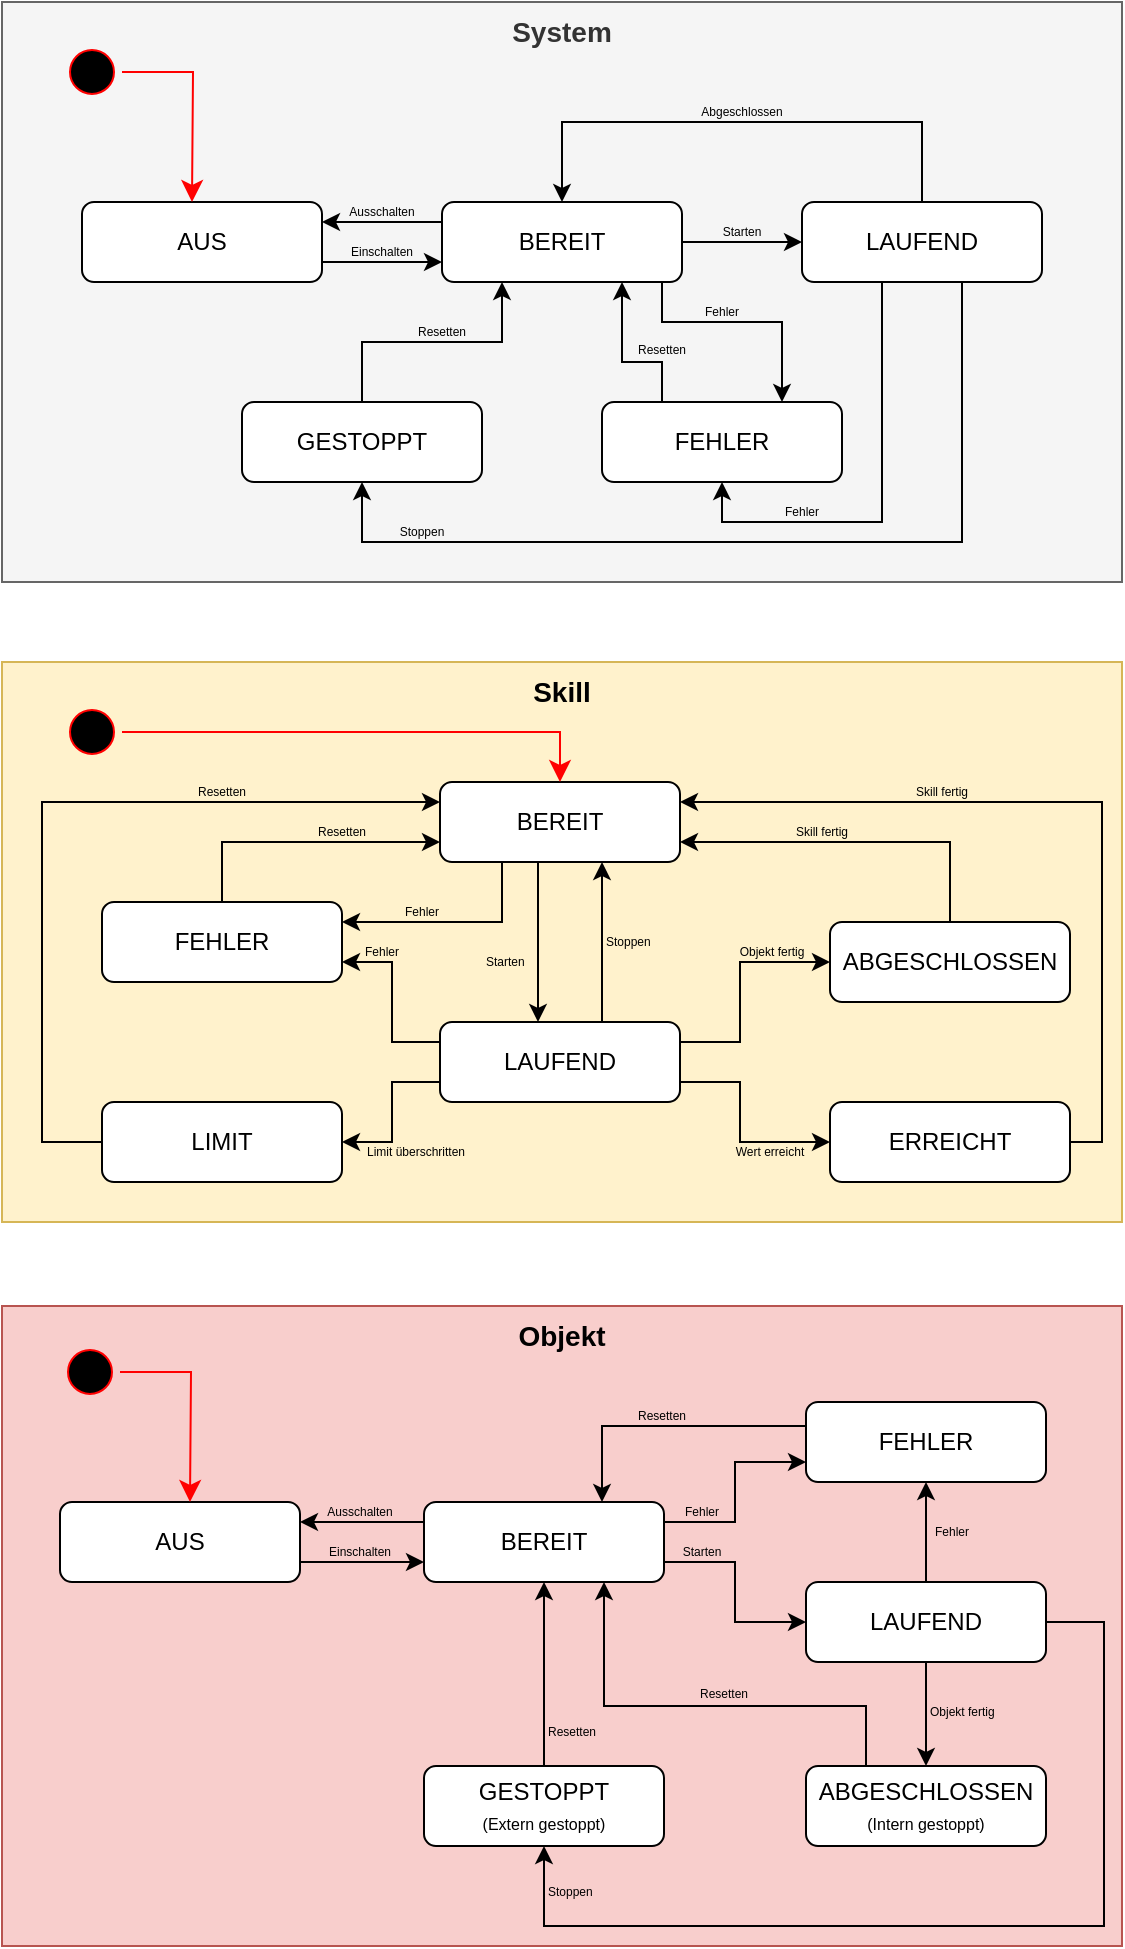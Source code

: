 <mxfile version="24.7.17">
  <diagram name="Seite-1" id="nUT34G9xeOLYj0SszjcQ">
    <mxGraphModel dx="989" dy="532" grid="1" gridSize="10" guides="1" tooltips="1" connect="1" arrows="1" fold="1" page="1" pageScale="1" pageWidth="827" pageHeight="1169" math="0" shadow="0">
      <root>
        <mxCell id="0" />
        <mxCell id="1" parent="0" />
        <mxCell id="TMbh94kAc-SO85xrON7S-218" value="" style="group" parent="1" vertex="1" connectable="0">
          <mxGeometry x="120" y="40" width="560" height="290" as="geometry" />
        </mxCell>
        <mxCell id="TMbh94kAc-SO85xrON7S-1" value="&lt;b&gt;&lt;font style=&quot;font-size: 14px;&quot;&gt;System&lt;/font&gt;&lt;/b&gt;" style="rounded=0;whiteSpace=wrap;html=1;fillColor=#f5f5f5;fontColor=#333333;strokeColor=#666666;verticalAlign=top;container=0;" parent="TMbh94kAc-SO85xrON7S-218" vertex="1">
          <mxGeometry width="560" height="290" as="geometry" />
        </mxCell>
        <mxCell id="TMbh94kAc-SO85xrON7S-23" style="edgeStyle=orthogonalEdgeStyle;rounded=0;orthogonalLoop=1;jettySize=auto;html=1;entryX=0;entryY=0.75;entryDx=0;entryDy=0;" parent="TMbh94kAc-SO85xrON7S-218" source="TMbh94kAc-SO85xrON7S-6" target="TMbh94kAc-SO85xrON7S-7" edge="1">
          <mxGeometry relative="1" as="geometry">
            <Array as="points">
              <mxPoint x="180" y="130" />
              <mxPoint x="180" y="130" />
            </Array>
          </mxGeometry>
        </mxCell>
        <mxCell id="TMbh94kAc-SO85xrON7S-6" value="AUS" style="rounded=1;whiteSpace=wrap;html=1;container=0;" parent="TMbh94kAc-SO85xrON7S-218" vertex="1">
          <mxGeometry x="40" y="100" width="120" height="40" as="geometry" />
        </mxCell>
        <mxCell id="TMbh94kAc-SO85xrON7S-14" style="edgeStyle=orthogonalEdgeStyle;rounded=0;orthogonalLoop=1;jettySize=auto;html=1;" parent="TMbh94kAc-SO85xrON7S-218" source="TMbh94kAc-SO85xrON7S-7" target="TMbh94kAc-SO85xrON7S-9" edge="1">
          <mxGeometry relative="1" as="geometry" />
        </mxCell>
        <mxCell id="TMbh94kAc-SO85xrON7S-24" style="edgeStyle=orthogonalEdgeStyle;rounded=0;orthogonalLoop=1;jettySize=auto;html=1;entryX=1;entryY=0.25;entryDx=0;entryDy=0;" parent="TMbh94kAc-SO85xrON7S-218" source="TMbh94kAc-SO85xrON7S-7" target="TMbh94kAc-SO85xrON7S-6" edge="1">
          <mxGeometry relative="1" as="geometry">
            <Array as="points">
              <mxPoint x="190" y="110" />
              <mxPoint x="190" y="110" />
            </Array>
          </mxGeometry>
        </mxCell>
        <mxCell id="TMbh94kAc-SO85xrON7S-52" style="edgeStyle=orthogonalEdgeStyle;rounded=0;orthogonalLoop=1;jettySize=auto;html=1;entryX=0.75;entryY=0;entryDx=0;entryDy=0;" parent="TMbh94kAc-SO85xrON7S-218" source="TMbh94kAc-SO85xrON7S-7" target="TMbh94kAc-SO85xrON7S-10" edge="1">
          <mxGeometry relative="1" as="geometry">
            <Array as="points">
              <mxPoint x="330" y="160" />
              <mxPoint x="390" y="160" />
            </Array>
          </mxGeometry>
        </mxCell>
        <mxCell id="TMbh94kAc-SO85xrON7S-7" value="BEREIT" style="rounded=1;whiteSpace=wrap;html=1;container=0;" parent="TMbh94kAc-SO85xrON7S-218" vertex="1">
          <mxGeometry x="220" y="100" width="120" height="40" as="geometry" />
        </mxCell>
        <mxCell id="TMbh94kAc-SO85xrON7S-20" style="edgeStyle=orthogonalEdgeStyle;rounded=0;orthogonalLoop=1;jettySize=auto;html=1;entryX=0.25;entryY=1;entryDx=0;entryDy=0;" parent="TMbh94kAc-SO85xrON7S-218" source="TMbh94kAc-SO85xrON7S-8" target="TMbh94kAc-SO85xrON7S-7" edge="1">
          <mxGeometry relative="1" as="geometry" />
        </mxCell>
        <mxCell id="TMbh94kAc-SO85xrON7S-8" value="GESTOPPT" style="rounded=1;whiteSpace=wrap;html=1;container=0;" parent="TMbh94kAc-SO85xrON7S-218" vertex="1">
          <mxGeometry x="120" y="200" width="120" height="40" as="geometry" />
        </mxCell>
        <mxCell id="TMbh94kAc-SO85xrON7S-15" style="edgeStyle=orthogonalEdgeStyle;rounded=0;orthogonalLoop=1;jettySize=auto;html=1;entryX=0.5;entryY=0;entryDx=0;entryDy=0;" parent="TMbh94kAc-SO85xrON7S-218" source="TMbh94kAc-SO85xrON7S-9" target="TMbh94kAc-SO85xrON7S-7" edge="1">
          <mxGeometry relative="1" as="geometry">
            <Array as="points">
              <mxPoint x="460" y="60" />
              <mxPoint x="280" y="60" />
            </Array>
          </mxGeometry>
        </mxCell>
        <mxCell id="TMbh94kAc-SO85xrON7S-16" style="edgeStyle=orthogonalEdgeStyle;rounded=0;orthogonalLoop=1;jettySize=auto;html=1;" parent="TMbh94kAc-SO85xrON7S-218" source="TMbh94kAc-SO85xrON7S-9" target="TMbh94kAc-SO85xrON7S-10" edge="1">
          <mxGeometry relative="1" as="geometry">
            <Array as="points">
              <mxPoint x="440" y="260" />
              <mxPoint x="360" y="260" />
            </Array>
          </mxGeometry>
        </mxCell>
        <mxCell id="TMbh94kAc-SO85xrON7S-17" style="edgeStyle=orthogonalEdgeStyle;rounded=0;orthogonalLoop=1;jettySize=auto;html=1;" parent="TMbh94kAc-SO85xrON7S-218" source="TMbh94kAc-SO85xrON7S-9" target="TMbh94kAc-SO85xrON7S-8" edge="1">
          <mxGeometry relative="1" as="geometry">
            <Array as="points">
              <mxPoint x="480" y="270" />
              <mxPoint x="180" y="270" />
            </Array>
          </mxGeometry>
        </mxCell>
        <mxCell id="TMbh94kAc-SO85xrON7S-9" value="LAUFEND" style="rounded=1;whiteSpace=wrap;html=1;container=0;" parent="TMbh94kAc-SO85xrON7S-218" vertex="1">
          <mxGeometry x="400" y="100" width="120" height="40" as="geometry" />
        </mxCell>
        <mxCell id="TMbh94kAc-SO85xrON7S-19" style="edgeStyle=orthogonalEdgeStyle;rounded=0;orthogonalLoop=1;jettySize=auto;html=1;entryX=0.75;entryY=1;entryDx=0;entryDy=0;" parent="TMbh94kAc-SO85xrON7S-218" source="TMbh94kAc-SO85xrON7S-10" target="TMbh94kAc-SO85xrON7S-7" edge="1">
          <mxGeometry relative="1" as="geometry">
            <Array as="points">
              <mxPoint x="330" y="180" />
              <mxPoint x="310" y="180" />
            </Array>
          </mxGeometry>
        </mxCell>
        <mxCell id="TMbh94kAc-SO85xrON7S-10" value="FEHLER" style="rounded=1;whiteSpace=wrap;html=1;container=0;" parent="TMbh94kAc-SO85xrON7S-218" vertex="1">
          <mxGeometry x="300" y="200" width="120" height="40" as="geometry" />
        </mxCell>
        <mxCell id="TMbh94kAc-SO85xrON7S-11" value="" style="ellipse;html=1;shape=startState;fillColor=#000000;strokeColor=#ff0000;container=0;" parent="TMbh94kAc-SO85xrON7S-218" vertex="1">
          <mxGeometry x="30" y="20" width="30" height="30" as="geometry" />
        </mxCell>
        <mxCell id="TMbh94kAc-SO85xrON7S-12" value="" style="edgeStyle=orthogonalEdgeStyle;html=1;verticalAlign=bottom;endArrow=classic;endSize=8;strokeColor=#ff0000;rounded=0;endFill=1;" parent="TMbh94kAc-SO85xrON7S-218" source="TMbh94kAc-SO85xrON7S-11" edge="1">
          <mxGeometry relative="1" as="geometry">
            <mxPoint x="95" y="100" as="targetPoint" />
          </mxGeometry>
        </mxCell>
        <mxCell id="TMbh94kAc-SO85xrON7S-95" value="Einschalten" style="text;html=1;align=center;verticalAlign=middle;whiteSpace=wrap;rounded=0;fontSize=6;container=0;" parent="TMbh94kAc-SO85xrON7S-218" vertex="1">
          <mxGeometry x="160" y="120" width="60" height="10" as="geometry" />
        </mxCell>
        <mxCell id="TMbh94kAc-SO85xrON7S-96" value="Ausschalten" style="text;html=1;align=center;verticalAlign=middle;whiteSpace=wrap;rounded=0;fontSize=6;container=0;" parent="TMbh94kAc-SO85xrON7S-218" vertex="1">
          <mxGeometry x="160" y="100" width="60" height="10" as="geometry" />
        </mxCell>
        <mxCell id="TMbh94kAc-SO85xrON7S-118" value="Starten" style="text;html=1;align=center;verticalAlign=middle;whiteSpace=wrap;rounded=0;fontSize=6;container=0;" parent="TMbh94kAc-SO85xrON7S-218" vertex="1">
          <mxGeometry x="340" y="110" width="60" height="10" as="geometry" />
        </mxCell>
        <mxCell id="TMbh94kAc-SO85xrON7S-140" value="Stoppen" style="text;html=1;align=center;verticalAlign=middle;whiteSpace=wrap;rounded=0;fontSize=6;container=0;" parent="TMbh94kAc-SO85xrON7S-218" vertex="1">
          <mxGeometry x="180" y="260" width="60" height="10" as="geometry" />
        </mxCell>
        <mxCell id="TMbh94kAc-SO85xrON7S-163" value="Fehler" style="text;html=1;align=center;verticalAlign=middle;whiteSpace=wrap;rounded=0;fontSize=6;container=0;" parent="TMbh94kAc-SO85xrON7S-218" vertex="1">
          <mxGeometry x="370" y="250" width="60" height="10" as="geometry" />
        </mxCell>
        <mxCell id="TMbh94kAc-SO85xrON7S-164" value="Fehler" style="text;html=1;align=center;verticalAlign=middle;whiteSpace=wrap;rounded=0;fontSize=6;container=0;" parent="TMbh94kAc-SO85xrON7S-218" vertex="1">
          <mxGeometry x="330" y="150" width="60" height="10" as="geometry" />
        </mxCell>
        <mxCell id="TMbh94kAc-SO85xrON7S-190" value="Resetten" style="text;html=1;align=center;verticalAlign=middle;whiteSpace=wrap;rounded=0;fontSize=6;container=0;" parent="TMbh94kAc-SO85xrON7S-218" vertex="1">
          <mxGeometry x="300" y="169" width="60" height="10" as="geometry" />
        </mxCell>
        <mxCell id="TMbh94kAc-SO85xrON7S-216" value="Abgeschlossen" style="text;html=1;align=center;verticalAlign=middle;whiteSpace=wrap;rounded=0;fontSize=6;container=0;" parent="TMbh94kAc-SO85xrON7S-218" vertex="1">
          <mxGeometry x="340" y="50" width="60" height="10" as="geometry" />
        </mxCell>
        <mxCell id="TMbh94kAc-SO85xrON7S-217" value="Resetten" style="text;html=1;align=center;verticalAlign=middle;whiteSpace=wrap;rounded=0;fontSize=6;container=0;" parent="TMbh94kAc-SO85xrON7S-218" vertex="1">
          <mxGeometry x="190" y="160" width="60" height="10" as="geometry" />
        </mxCell>
        <mxCell id="TMbh94kAc-SO85xrON7S-257" value="" style="group" parent="1" vertex="1" connectable="0">
          <mxGeometry x="120" y="370" width="560" height="280" as="geometry" />
        </mxCell>
        <mxCell id="TMbh94kAc-SO85xrON7S-27" value="&lt;b&gt;&lt;font style=&quot;font-size: 14px;&quot;&gt;Skill&lt;/font&gt;&lt;/b&gt;" style="rounded=0;whiteSpace=wrap;html=1;fillColor=#fff2cc;strokeColor=#d6b656;verticalAlign=top;" parent="TMbh94kAc-SO85xrON7S-257" vertex="1">
          <mxGeometry width="560" height="280" as="geometry" />
        </mxCell>
        <mxCell id="TMbh94kAc-SO85xrON7S-56" style="edgeStyle=orthogonalEdgeStyle;rounded=0;orthogonalLoop=1;jettySize=auto;html=1;entryX=0.5;entryY=0;entryDx=0;entryDy=0;" parent="TMbh94kAc-SO85xrON7S-257" edge="1">
          <mxGeometry relative="1" as="geometry">
            <mxPoint x="268" y="100" as="sourcePoint" />
            <mxPoint x="268" y="180" as="targetPoint" />
          </mxGeometry>
        </mxCell>
        <mxCell id="TMbh94kAc-SO85xrON7S-66" style="edgeStyle=orthogonalEdgeStyle;rounded=0;orthogonalLoop=1;jettySize=auto;html=1;entryX=1;entryY=0.25;entryDx=0;entryDy=0;" parent="TMbh94kAc-SO85xrON7S-257" source="TMbh94kAc-SO85xrON7S-45" target="TMbh94kAc-SO85xrON7S-51" edge="1">
          <mxGeometry relative="1" as="geometry">
            <Array as="points">
              <mxPoint x="250" y="130" />
            </Array>
          </mxGeometry>
        </mxCell>
        <mxCell id="TMbh94kAc-SO85xrON7S-45" value="BEREIT" style="rounded=1;whiteSpace=wrap;html=1;" parent="TMbh94kAc-SO85xrON7S-257" vertex="1">
          <mxGeometry x="219" y="60" width="120" height="40" as="geometry" />
        </mxCell>
        <mxCell id="TMbh94kAc-SO85xrON7S-54" style="edgeStyle=orthogonalEdgeStyle;rounded=0;orthogonalLoop=1;jettySize=auto;html=1;entryX=0;entryY=0.5;entryDx=0;entryDy=0;" parent="TMbh94kAc-SO85xrON7S-257" source="TMbh94kAc-SO85xrON7S-47" target="TMbh94kAc-SO85xrON7S-50" edge="1">
          <mxGeometry relative="1" as="geometry">
            <Array as="points">
              <mxPoint x="369" y="190" />
              <mxPoint x="369" y="150" />
            </Array>
          </mxGeometry>
        </mxCell>
        <mxCell id="TMbh94kAc-SO85xrON7S-55" style="edgeStyle=orthogonalEdgeStyle;rounded=0;orthogonalLoop=1;jettySize=auto;html=1;entryX=0;entryY=0.5;entryDx=0;entryDy=0;" parent="TMbh94kAc-SO85xrON7S-257" source="TMbh94kAc-SO85xrON7S-47" target="TMbh94kAc-SO85xrON7S-48" edge="1">
          <mxGeometry relative="1" as="geometry">
            <Array as="points">
              <mxPoint x="369" y="210" />
              <mxPoint x="369" y="240" />
            </Array>
          </mxGeometry>
        </mxCell>
        <mxCell id="TMbh94kAc-SO85xrON7S-61" style="edgeStyle=orthogonalEdgeStyle;rounded=0;orthogonalLoop=1;jettySize=auto;html=1;entryX=1;entryY=0.75;entryDx=0;entryDy=0;" parent="TMbh94kAc-SO85xrON7S-257" source="TMbh94kAc-SO85xrON7S-47" target="TMbh94kAc-SO85xrON7S-51" edge="1">
          <mxGeometry relative="1" as="geometry">
            <Array as="points">
              <mxPoint x="195" y="190" />
              <mxPoint x="195" y="150" />
            </Array>
          </mxGeometry>
        </mxCell>
        <mxCell id="TMbh94kAc-SO85xrON7S-62" style="edgeStyle=orthogonalEdgeStyle;rounded=0;orthogonalLoop=1;jettySize=auto;html=1;" parent="TMbh94kAc-SO85xrON7S-257" source="TMbh94kAc-SO85xrON7S-47" target="TMbh94kAc-SO85xrON7S-49" edge="1">
          <mxGeometry relative="1" as="geometry">
            <Array as="points">
              <mxPoint x="195" y="210" />
              <mxPoint x="195" y="240" />
            </Array>
          </mxGeometry>
        </mxCell>
        <mxCell id="3WOX_D658Z19YrmmToyO-32" style="edgeStyle=orthogonalEdgeStyle;rounded=0;orthogonalLoop=1;jettySize=auto;html=1;entryX=0.5;entryY=1;entryDx=0;entryDy=0;" edge="1" parent="TMbh94kAc-SO85xrON7S-257">
          <mxGeometry relative="1" as="geometry">
            <mxPoint x="300" y="180" as="sourcePoint" />
            <mxPoint x="300" y="100" as="targetPoint" />
          </mxGeometry>
        </mxCell>
        <mxCell id="TMbh94kAc-SO85xrON7S-47" value="LAUFEND" style="rounded=1;whiteSpace=wrap;html=1;" parent="TMbh94kAc-SO85xrON7S-257" vertex="1">
          <mxGeometry x="219" y="180" width="120" height="40" as="geometry" />
        </mxCell>
        <mxCell id="TMbh94kAc-SO85xrON7S-60" style="edgeStyle=orthogonalEdgeStyle;rounded=0;orthogonalLoop=1;jettySize=auto;html=1;entryX=1;entryY=0.25;entryDx=0;entryDy=0;" parent="TMbh94kAc-SO85xrON7S-257" source="TMbh94kAc-SO85xrON7S-48" target="TMbh94kAc-SO85xrON7S-45" edge="1">
          <mxGeometry relative="1" as="geometry">
            <Array as="points">
              <mxPoint x="550" y="240" />
              <mxPoint x="550" y="70" />
            </Array>
          </mxGeometry>
        </mxCell>
        <mxCell id="TMbh94kAc-SO85xrON7S-48" value="ERREICHT" style="rounded=1;whiteSpace=wrap;html=1;" parent="TMbh94kAc-SO85xrON7S-257" vertex="1">
          <mxGeometry x="414" y="220" width="120" height="40" as="geometry" />
        </mxCell>
        <mxCell id="TMbh94kAc-SO85xrON7S-63" style="edgeStyle=orthogonalEdgeStyle;rounded=0;orthogonalLoop=1;jettySize=auto;html=1;entryX=0;entryY=0.25;entryDx=0;entryDy=0;" parent="TMbh94kAc-SO85xrON7S-257" source="TMbh94kAc-SO85xrON7S-49" target="TMbh94kAc-SO85xrON7S-45" edge="1">
          <mxGeometry relative="1" as="geometry">
            <Array as="points">
              <mxPoint x="20" y="240" />
              <mxPoint x="20" y="70" />
            </Array>
          </mxGeometry>
        </mxCell>
        <mxCell id="TMbh94kAc-SO85xrON7S-49" value="LIMIT" style="rounded=1;whiteSpace=wrap;html=1;" parent="TMbh94kAc-SO85xrON7S-257" vertex="1">
          <mxGeometry x="50" y="220" width="120" height="40" as="geometry" />
        </mxCell>
        <mxCell id="TMbh94kAc-SO85xrON7S-59" style="edgeStyle=orthogonalEdgeStyle;rounded=0;orthogonalLoop=1;jettySize=auto;html=1;entryX=1;entryY=0.75;entryDx=0;entryDy=0;" parent="TMbh94kAc-SO85xrON7S-257" source="TMbh94kAc-SO85xrON7S-50" target="TMbh94kAc-SO85xrON7S-45" edge="1">
          <mxGeometry relative="1" as="geometry">
            <Array as="points">
              <mxPoint x="474" y="90" />
            </Array>
          </mxGeometry>
        </mxCell>
        <mxCell id="TMbh94kAc-SO85xrON7S-50" value="ABGESCHLOSSEN" style="rounded=1;whiteSpace=wrap;html=1;" parent="TMbh94kAc-SO85xrON7S-257" vertex="1">
          <mxGeometry x="414" y="130" width="120" height="40" as="geometry" />
        </mxCell>
        <mxCell id="TMbh94kAc-SO85xrON7S-65" style="edgeStyle=orthogonalEdgeStyle;rounded=0;orthogonalLoop=1;jettySize=auto;html=1;entryX=0;entryY=0.75;entryDx=0;entryDy=0;" parent="TMbh94kAc-SO85xrON7S-257" source="TMbh94kAc-SO85xrON7S-51" target="TMbh94kAc-SO85xrON7S-45" edge="1">
          <mxGeometry relative="1" as="geometry">
            <Array as="points">
              <mxPoint x="110" y="90" />
            </Array>
          </mxGeometry>
        </mxCell>
        <mxCell id="TMbh94kAc-SO85xrON7S-51" value="FEHLER" style="rounded=1;whiteSpace=wrap;html=1;" parent="TMbh94kAc-SO85xrON7S-257" vertex="1">
          <mxGeometry x="50" y="120" width="120" height="40" as="geometry" />
        </mxCell>
        <mxCell id="TMbh94kAc-SO85xrON7S-67" value="" style="ellipse;html=1;shape=startState;fillColor=#000000;strokeColor=#ff0000;" parent="TMbh94kAc-SO85xrON7S-257" vertex="1">
          <mxGeometry x="30" y="20" width="30" height="30" as="geometry" />
        </mxCell>
        <mxCell id="TMbh94kAc-SO85xrON7S-68" value="" style="edgeStyle=orthogonalEdgeStyle;html=1;verticalAlign=bottom;endArrow=classic;endSize=8;strokeColor=#ff0000;rounded=0;endFill=1;entryX=0.5;entryY=0;entryDx=0;entryDy=0;" parent="TMbh94kAc-SO85xrON7S-257" source="TMbh94kAc-SO85xrON7S-67" target="TMbh94kAc-SO85xrON7S-45" edge="1">
          <mxGeometry relative="1" as="geometry">
            <mxPoint x="25" y="80" as="targetPoint" />
          </mxGeometry>
        </mxCell>
        <mxCell id="TMbh94kAc-SO85xrON7S-219" value="Starten" style="text;html=1;align=left;verticalAlign=middle;whiteSpace=wrap;rounded=0;fontSize=6;container=0;" parent="TMbh94kAc-SO85xrON7S-257" vertex="1">
          <mxGeometry x="240" y="145" width="60" height="10" as="geometry" />
        </mxCell>
        <mxCell id="TMbh94kAc-SO85xrON7S-247" value="Objekt fertig" style="text;html=1;align=center;verticalAlign=middle;whiteSpace=wrap;rounded=0;fontSize=6;container=0;" parent="TMbh94kAc-SO85xrON7S-257" vertex="1">
          <mxGeometry x="355" y="140" width="60" height="10" as="geometry" />
        </mxCell>
        <mxCell id="TMbh94kAc-SO85xrON7S-248" value="Skill fertig" style="text;html=1;align=center;verticalAlign=middle;whiteSpace=wrap;rounded=0;fontSize=6;container=0;" parent="TMbh94kAc-SO85xrON7S-257" vertex="1">
          <mxGeometry x="380" y="80" width="60" height="10" as="geometry" />
        </mxCell>
        <mxCell id="TMbh94kAc-SO85xrON7S-250" value="Resetten" style="text;html=1;align=center;verticalAlign=middle;whiteSpace=wrap;rounded=0;fontSize=6;container=0;" parent="TMbh94kAc-SO85xrON7S-257" vertex="1">
          <mxGeometry x="140" y="80" width="60" height="10" as="geometry" />
        </mxCell>
        <mxCell id="TMbh94kAc-SO85xrON7S-251" value="Resetten" style="text;html=1;align=center;verticalAlign=middle;whiteSpace=wrap;rounded=0;fontSize=6;container=0;" parent="TMbh94kAc-SO85xrON7S-257" vertex="1">
          <mxGeometry x="80" y="60" width="60" height="10" as="geometry" />
        </mxCell>
        <mxCell id="TMbh94kAc-SO85xrON7S-252" value="Skill fertig" style="text;html=1;align=center;verticalAlign=middle;whiteSpace=wrap;rounded=0;fontSize=6;container=0;" parent="TMbh94kAc-SO85xrON7S-257" vertex="1">
          <mxGeometry x="440" y="60" width="60" height="10" as="geometry" />
        </mxCell>
        <mxCell id="TMbh94kAc-SO85xrON7S-253" value="Wert erreicht" style="text;html=1;align=center;verticalAlign=middle;whiteSpace=wrap;rounded=0;fontSize=6;container=0;" parent="TMbh94kAc-SO85xrON7S-257" vertex="1">
          <mxGeometry x="354" y="240" width="60" height="10" as="geometry" />
        </mxCell>
        <mxCell id="TMbh94kAc-SO85xrON7S-254" value="Limit überschritten" style="text;html=1;align=center;verticalAlign=middle;whiteSpace=wrap;rounded=0;fontSize=6;container=0;" parent="TMbh94kAc-SO85xrON7S-257" vertex="1">
          <mxGeometry x="177" y="240" width="60" height="10" as="geometry" />
        </mxCell>
        <mxCell id="TMbh94kAc-SO85xrON7S-255" value="Fehler" style="text;html=1;align=center;verticalAlign=middle;whiteSpace=wrap;rounded=0;fontSize=6;container=0;" parent="TMbh94kAc-SO85xrON7S-257" vertex="1">
          <mxGeometry x="180" y="120" width="60" height="10" as="geometry" />
        </mxCell>
        <mxCell id="TMbh94kAc-SO85xrON7S-256" value="Fehler" style="text;html=1;align=center;verticalAlign=middle;whiteSpace=wrap;rounded=0;fontSize=6;container=0;" parent="TMbh94kAc-SO85xrON7S-257" vertex="1">
          <mxGeometry x="160" y="140" width="60" height="10" as="geometry" />
        </mxCell>
        <mxCell id="3WOX_D658Z19YrmmToyO-33" value="Stoppen" style="text;html=1;align=left;verticalAlign=middle;whiteSpace=wrap;rounded=0;fontSize=6;container=0;" vertex="1" parent="TMbh94kAc-SO85xrON7S-257">
          <mxGeometry x="300" y="135" width="60" height="10" as="geometry" />
        </mxCell>
        <mxCell id="TMbh94kAc-SO85xrON7S-70" value="&lt;b&gt;&lt;font style=&quot;font-size: 14px;&quot;&gt;Objekt&lt;/font&gt;&lt;/b&gt;" style="rounded=0;whiteSpace=wrap;html=1;fillColor=#f8cecc;strokeColor=#b85450;verticalAlign=top;" parent="1" vertex="1">
          <mxGeometry x="120" y="692" width="560" height="320" as="geometry" />
        </mxCell>
        <mxCell id="TMbh94kAc-SO85xrON7S-81" style="edgeStyle=orthogonalEdgeStyle;rounded=0;orthogonalLoop=1;jettySize=auto;html=1;entryX=0;entryY=0.75;entryDx=0;entryDy=0;" parent="1" source="TMbh94kAc-SO85xrON7S-71" target="TMbh94kAc-SO85xrON7S-73" edge="1">
          <mxGeometry relative="1" as="geometry">
            <Array as="points">
              <mxPoint x="290" y="820" />
              <mxPoint x="290" y="820" />
            </Array>
          </mxGeometry>
        </mxCell>
        <mxCell id="TMbh94kAc-SO85xrON7S-71" value="AUS" style="rounded=1;whiteSpace=wrap;html=1;" parent="1" vertex="1">
          <mxGeometry x="149" y="790" width="120" height="40" as="geometry" />
        </mxCell>
        <mxCell id="TMbh94kAc-SO85xrON7S-86" style="edgeStyle=orthogonalEdgeStyle;rounded=0;orthogonalLoop=1;jettySize=auto;html=1;exitX=1;exitY=0.75;exitDx=0;exitDy=0;entryX=0;entryY=0.5;entryDx=0;entryDy=0;" parent="1" source="TMbh94kAc-SO85xrON7S-73" target="TMbh94kAc-SO85xrON7S-74" edge="1">
          <mxGeometry relative="1" as="geometry" />
        </mxCell>
        <mxCell id="TMbh94kAc-SO85xrON7S-87" style="edgeStyle=orthogonalEdgeStyle;rounded=0;orthogonalLoop=1;jettySize=auto;html=1;exitX=1;exitY=0.25;exitDx=0;exitDy=0;entryX=0;entryY=0.75;entryDx=0;entryDy=0;" parent="1" source="TMbh94kAc-SO85xrON7S-73" target="TMbh94kAc-SO85xrON7S-75" edge="1">
          <mxGeometry relative="1" as="geometry" />
        </mxCell>
        <mxCell id="TMbh94kAc-SO85xrON7S-263" style="edgeStyle=orthogonalEdgeStyle;rounded=0;orthogonalLoop=1;jettySize=auto;html=1;exitX=0;exitY=0.25;exitDx=0;exitDy=0;entryX=1;entryY=0.25;entryDx=0;entryDy=0;" parent="1" source="TMbh94kAc-SO85xrON7S-73" target="TMbh94kAc-SO85xrON7S-71" edge="1">
          <mxGeometry relative="1" as="geometry" />
        </mxCell>
        <mxCell id="TMbh94kAc-SO85xrON7S-73" value="BEREIT" style="rounded=1;whiteSpace=wrap;html=1;" parent="1" vertex="1">
          <mxGeometry x="331" y="790" width="120" height="40" as="geometry" />
        </mxCell>
        <mxCell id="TMbh94kAc-SO85xrON7S-83" style="edgeStyle=orthogonalEdgeStyle;rounded=0;orthogonalLoop=1;jettySize=auto;html=1;entryX=0.5;entryY=1;entryDx=0;entryDy=0;" parent="1" source="TMbh94kAc-SO85xrON7S-74" target="TMbh94kAc-SO85xrON7S-75" edge="1">
          <mxGeometry relative="1" as="geometry" />
        </mxCell>
        <mxCell id="TMbh94kAc-SO85xrON7S-88" style="edgeStyle=orthogonalEdgeStyle;rounded=0;orthogonalLoop=1;jettySize=auto;html=1;entryX=0.5;entryY=0;entryDx=0;entryDy=0;" parent="1" source="TMbh94kAc-SO85xrON7S-74" target="TMbh94kAc-SO85xrON7S-76" edge="1">
          <mxGeometry relative="1" as="geometry" />
        </mxCell>
        <mxCell id="TMbh94kAc-SO85xrON7S-93" style="edgeStyle=orthogonalEdgeStyle;rounded=0;orthogonalLoop=1;jettySize=auto;html=1;exitX=1;exitY=0.25;exitDx=0;exitDy=0;entryX=0.5;entryY=1;entryDx=0;entryDy=0;" parent="1" source="TMbh94kAc-SO85xrON7S-74" target="TMbh94kAc-SO85xrON7S-78" edge="1">
          <mxGeometry relative="1" as="geometry">
            <Array as="points">
              <mxPoint x="642" y="850" />
              <mxPoint x="671" y="850" />
              <mxPoint x="671" y="1002" />
              <mxPoint x="391" y="1002" />
            </Array>
          </mxGeometry>
        </mxCell>
        <mxCell id="TMbh94kAc-SO85xrON7S-74" value="LAUFEND" style="rounded=1;whiteSpace=wrap;html=1;" parent="1" vertex="1">
          <mxGeometry x="522" y="830" width="120" height="40" as="geometry" />
        </mxCell>
        <mxCell id="TMbh94kAc-SO85xrON7S-84" style="edgeStyle=orthogonalEdgeStyle;rounded=0;orthogonalLoop=1;jettySize=auto;html=1;" parent="1" edge="1">
          <mxGeometry relative="1" as="geometry">
            <mxPoint x="522" y="752" as="sourcePoint" />
            <mxPoint x="420" y="790" as="targetPoint" />
            <Array as="points">
              <mxPoint x="420" y="752" />
              <mxPoint x="420" y="790" />
            </Array>
          </mxGeometry>
        </mxCell>
        <mxCell id="TMbh94kAc-SO85xrON7S-75" value="FEHLER" style="rounded=1;whiteSpace=wrap;html=1;" parent="1" vertex="1">
          <mxGeometry x="522" y="740" width="120" height="40" as="geometry" />
        </mxCell>
        <mxCell id="TMbh94kAc-SO85xrON7S-89" style="edgeStyle=orthogonalEdgeStyle;rounded=0;orthogonalLoop=1;jettySize=auto;html=1;exitX=0.25;exitY=0;exitDx=0;exitDy=0;entryX=0.75;entryY=1;entryDx=0;entryDy=0;" parent="1" source="TMbh94kAc-SO85xrON7S-76" target="TMbh94kAc-SO85xrON7S-73" edge="1">
          <mxGeometry relative="1" as="geometry">
            <Array as="points">
              <mxPoint x="552" y="892" />
              <mxPoint x="421" y="892" />
            </Array>
          </mxGeometry>
        </mxCell>
        <mxCell id="TMbh94kAc-SO85xrON7S-76" value="ABGESCHLOSSEN&lt;div&gt;&lt;font style=&quot;font-size: 8px;&quot;&gt;(Intern gestoppt)&lt;/font&gt;&lt;/div&gt;" style="rounded=1;whiteSpace=wrap;html=1;" parent="1" vertex="1">
          <mxGeometry x="522" y="922" width="120" height="40" as="geometry" />
        </mxCell>
        <mxCell id="3WOX_D658Z19YrmmToyO-1" style="edgeStyle=orthogonalEdgeStyle;rounded=0;orthogonalLoop=1;jettySize=auto;html=1;entryX=0.5;entryY=1;entryDx=0;entryDy=0;" edge="1" parent="1" source="TMbh94kAc-SO85xrON7S-78" target="TMbh94kAc-SO85xrON7S-73">
          <mxGeometry relative="1" as="geometry" />
        </mxCell>
        <mxCell id="TMbh94kAc-SO85xrON7S-78" value="GESTOPPT&lt;div&gt;&lt;font style=&quot;font-size: 8px;&quot;&gt;(Extern gestoppt)&lt;/font&gt;&lt;/div&gt;" style="rounded=1;whiteSpace=wrap;html=1;" parent="1" vertex="1">
          <mxGeometry x="331" y="922" width="120" height="40" as="geometry" />
        </mxCell>
        <mxCell id="TMbh94kAc-SO85xrON7S-79" value="" style="ellipse;html=1;shape=startState;fillColor=#000000;strokeColor=#ff0000;" parent="1" vertex="1">
          <mxGeometry x="149" y="710" width="30" height="30" as="geometry" />
        </mxCell>
        <mxCell id="TMbh94kAc-SO85xrON7S-80" value="" style="edgeStyle=orthogonalEdgeStyle;html=1;verticalAlign=bottom;endArrow=classic;endSize=8;strokeColor=#ff0000;rounded=0;endFill=1;" parent="1" source="TMbh94kAc-SO85xrON7S-79" edge="1">
          <mxGeometry relative="1" as="geometry">
            <mxPoint x="214" y="790" as="targetPoint" />
          </mxGeometry>
        </mxCell>
        <mxCell id="TMbh94kAc-SO85xrON7S-258" value="Fehler" style="text;html=1;align=center;verticalAlign=middle;whiteSpace=wrap;rounded=0;fontSize=6;container=0;" parent="1" vertex="1">
          <mxGeometry x="440" y="790" width="60" height="10" as="geometry" />
        </mxCell>
        <mxCell id="TMbh94kAc-SO85xrON7S-259" value="Fehler" style="text;html=1;align=center;verticalAlign=middle;whiteSpace=wrap;rounded=0;fontSize=6;container=0;" parent="1" vertex="1">
          <mxGeometry x="565" y="800" width="60" height="10" as="geometry" />
        </mxCell>
        <mxCell id="TMbh94kAc-SO85xrON7S-260" value="Resetten" style="text;html=1;align=center;verticalAlign=middle;whiteSpace=wrap;rounded=0;fontSize=6;container=0;" parent="1" vertex="1">
          <mxGeometry x="420" y="742" width="60" height="10" as="geometry" />
        </mxCell>
        <mxCell id="TMbh94kAc-SO85xrON7S-264" value="Einschalten" style="text;html=1;align=center;verticalAlign=middle;whiteSpace=wrap;rounded=0;fontSize=6;container=0;" parent="1" vertex="1">
          <mxGeometry x="269" y="810" width="60" height="10" as="geometry" />
        </mxCell>
        <mxCell id="TMbh94kAc-SO85xrON7S-265" value="Ausschalten" style="text;html=1;align=center;verticalAlign=middle;whiteSpace=wrap;rounded=0;fontSize=6;container=0;" parent="1" vertex="1">
          <mxGeometry x="269" y="790" width="60" height="10" as="geometry" />
        </mxCell>
        <mxCell id="TMbh94kAc-SO85xrON7S-266" value="Starten" style="text;html=1;align=center;verticalAlign=middle;whiteSpace=wrap;rounded=0;fontSize=6;container=0;" parent="1" vertex="1">
          <mxGeometry x="440" y="810" width="60" height="10" as="geometry" />
        </mxCell>
        <mxCell id="TMbh94kAc-SO85xrON7S-268" value="Objekt fertig" style="text;html=1;align=left;verticalAlign=middle;whiteSpace=wrap;rounded=0;fontSize=6;container=0;" parent="1" vertex="1">
          <mxGeometry x="582" y="890" width="60" height="10" as="geometry" />
        </mxCell>
        <mxCell id="TMbh94kAc-SO85xrON7S-272" value="Stoppen" style="text;html=1;align=left;verticalAlign=middle;whiteSpace=wrap;rounded=0;fontSize=6;container=0;" parent="1" vertex="1">
          <mxGeometry x="391" y="980" width="60" height="10" as="geometry" />
        </mxCell>
        <mxCell id="TMbh94kAc-SO85xrON7S-274" value="Resetten" style="text;html=1;align=left;verticalAlign=middle;whiteSpace=wrap;rounded=0;fontSize=6;container=0;" parent="1" vertex="1">
          <mxGeometry x="391" y="900" width="60" height="10" as="geometry" />
        </mxCell>
        <mxCell id="TMbh94kAc-SO85xrON7S-275" value="Resetten" style="text;html=1;align=center;verticalAlign=middle;whiteSpace=wrap;rounded=0;fontSize=6;container=0;" parent="1" vertex="1">
          <mxGeometry x="451" y="881" width="60" height="10" as="geometry" />
        </mxCell>
      </root>
    </mxGraphModel>
  </diagram>
</mxfile>
